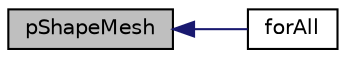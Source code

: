 digraph "pShapeMesh"
{
  bgcolor="transparent";
  edge [fontname="Helvetica",fontsize="10",labelfontname="Helvetica",labelfontsize="10"];
  node [fontname="Helvetica",fontsize="10",shape=record];
  rankdir="LR";
  Node3599 [label="pShapeMesh",height=0.2,width=0.4,color="black", fillcolor="grey75", style="filled", fontcolor="black"];
  Node3599 -> Node3600 [dir="back",color="midnightblue",fontsize="10",style="solid",fontname="Helvetica"];
  Node3600 [label="forAll",height=0.2,width=0.4,color="black",URL="$a18335.html#a697843471121bb1de2ee75fc44f62ef5"];
}
